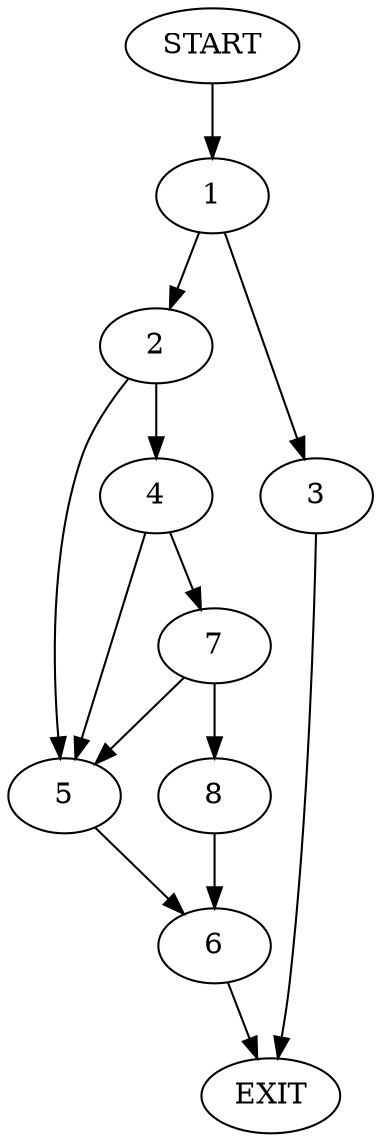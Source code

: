 digraph {
0 [label="START"]
9 [label="EXIT"]
0 -> 1
1 -> 2
1 -> 3
2 -> 4
2 -> 5
3 -> 9
5 -> 6
4 -> 5
4 -> 7
7 -> 8
7 -> 5
8 -> 6
6 -> 9
}

